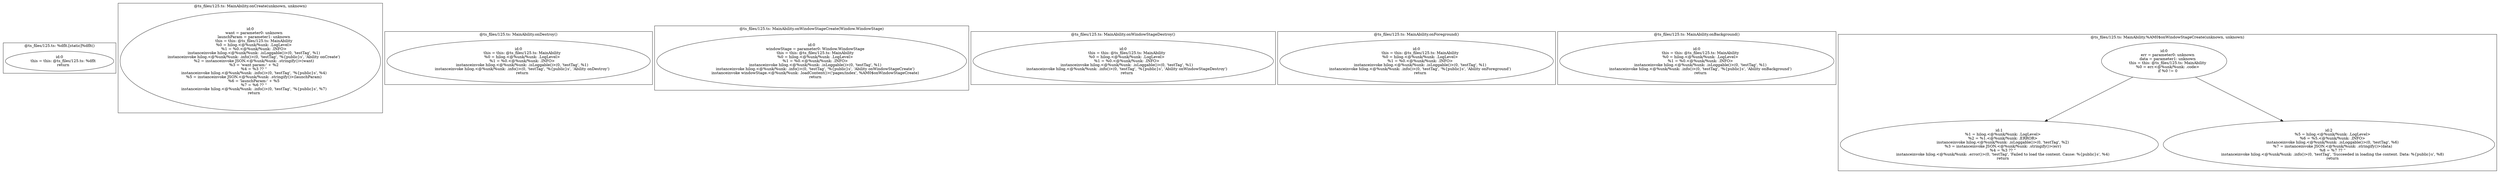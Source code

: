 digraph "125.ts" {
subgraph "cluster_@ts_files/125.ts: %dflt.[static]%dflt()" {
  label="@ts_files/125.ts: %dflt.[static]%dflt()";
  Node33720 [label="id:0
      this = this: @ts_files/125.ts: %dflt
      return"];
}
subgraph "cluster_@ts_files/125.ts: MainAbility.onCreate(unknown, unknown)" {
  label="@ts_files/125.ts: MainAbility.onCreate(unknown, unknown)";
  Node51820 [label="id:0
      want = parameter0: unknown
      launchParam = parameter1: unknown
      this = this: @ts_files/125.ts: MainAbility
      %0 = hilog.<@%unk/%unk: .LogLevel>
      %1 = %0.<@%unk/%unk: .INFO>
      instanceinvoke hilog.<@%unk/%unk: .isLoggable()>(0, 'testTag', %1)
      instanceinvoke hilog.<@%unk/%unk: .info()>(0, 'testTag', '%{public}s', 'Ability onCreate')
      %2 = instanceinvoke JSON.<@%unk/%unk: .stringify()>(want)
      %3 = 'want param:' + %2
      %4 = %3 ?? ''
      instanceinvoke hilog.<@%unk/%unk: .info()>(0, 'testTag', '%{public}s', %4)
      %5 = instanceinvoke JSON.<@%unk/%unk: .stringify()>(launchParam)
      %6 = 'launchParam:' + %5
      %7 = %6 ?? ''
      instanceinvoke hilog.<@%unk/%unk: .info()>(0, 'testTag', '%{public}s', %7)
      return"];
}
subgraph "cluster_@ts_files/125.ts: MainAbility.onDestroy()" {
  label="@ts_files/125.ts: MainAbility.onDestroy()";
  Node36880 [label="id:0
      this = this: @ts_files/125.ts: MainAbility
      %0 = hilog.<@%unk/%unk: .LogLevel>
      %1 = %0.<@%unk/%unk: .INFO>
      instanceinvoke hilog.<@%unk/%unk: .isLoggable()>(0, 'testTag', %1)
      instanceinvoke hilog.<@%unk/%unk: .info()>(0, 'testTag', '%{public}s', 'Ability onDestroy')
      return"];
}
subgraph "cluster_@ts_files/125.ts: MainAbility.onWindowStageCreate(Window.WindowStage)" {
  label="@ts_files/125.ts: MainAbility.onWindowStageCreate(Window.WindowStage)";
  Node64800 [label="id:0
      windowStage = parameter0: Window.WindowStage
      this = this: @ts_files/125.ts: MainAbility
      %0 = hilog.<@%unk/%unk: .LogLevel>
      %1 = %0.<@%unk/%unk: .INFO>
      instanceinvoke hilog.<@%unk/%unk: .isLoggable()>(0, 'testTag', %1)
      instanceinvoke hilog.<@%unk/%unk: .info()>(0, 'testTag', '%{public}s', 'Ability onWindowStageCreate')
      instanceinvoke windowStage.<@%unk/%unk: .loadContent()>('pages/index', %AM0$onWindowStageCreate)
      return"];
}
subgraph "cluster_@ts_files/125.ts: MainAbility.onWindowStageDestroy()" {
  label="@ts_files/125.ts: MainAbility.onWindowStageDestroy()";
  Node48200 [label="id:0
      this = this: @ts_files/125.ts: MainAbility
      %0 = hilog.<@%unk/%unk: .LogLevel>
      %1 = %0.<@%unk/%unk: .INFO>
      instanceinvoke hilog.<@%unk/%unk: .isLoggable()>(0, 'testTag', %1)
      instanceinvoke hilog.<@%unk/%unk: .info()>(0, 'testTag', '%{public}s', 'Ability onWindowStageDestroy')
      return"];
}
subgraph "cluster_@ts_files/125.ts: MainAbility.onForeground()" {
  label="@ts_files/125.ts: MainAbility.onForeground()";
  Node39930 [label="id:0
      this = this: @ts_files/125.ts: MainAbility
      %0 = hilog.<@%unk/%unk: .LogLevel>
      %1 = %0.<@%unk/%unk: .INFO>
      instanceinvoke hilog.<@%unk/%unk: .isLoggable()>(0, 'testTag', %1)
      instanceinvoke hilog.<@%unk/%unk: .info()>(0, 'testTag', '%{public}s', 'Ability onForeground')
      return"];
}
subgraph "cluster_@ts_files/125.ts: MainAbility.onBackground()" {
  label="@ts_files/125.ts: MainAbility.onBackground()";
  Node39660 [label="id:0
      this = this: @ts_files/125.ts: MainAbility
      %0 = hilog.<@%unk/%unk: .LogLevel>
      %1 = %0.<@%unk/%unk: .INFO>
      instanceinvoke hilog.<@%unk/%unk: .isLoggable()>(0, 'testTag', %1)
      instanceinvoke hilog.<@%unk/%unk: .info()>(0, 'testTag', '%{public}s', 'Ability onBackground')
      return"];
}
subgraph "cluster_@ts_files/125.ts: MainAbility.%AM0$onWindowStageCreate(unknown, unknown)" {
  label="@ts_files/125.ts: MainAbility.%AM0$onWindowStageCreate(unknown, unknown)";
  Node65770 [label="id:0
      err = parameter0: unknown
      data = parameter1: unknown
      this = this: @ts_files/125.ts: MainAbility
      %0 = err.<@%unk/%unk: .code>
      if %0 != 0"];
  Node65771 [label="id:1
      %1 = hilog.<@%unk/%unk: .LogLevel>
      %2 = %1.<@%unk/%unk: .ERROR>
      instanceinvoke hilog.<@%unk/%unk: .isLoggable()>(0, 'testTag', %2)
      %3 = instanceinvoke JSON.<@%unk/%unk: .stringify()>(err)
      %4 = %3 ?? ''
      instanceinvoke hilog.<@%unk/%unk: .error()>(0, 'testTag', 'Failed to load the content. Cause: %{public}s', %4)
      return"];
  Node65772 [label="id:2
      %5 = hilog.<@%unk/%unk: .LogLevel>
      %6 = %5.<@%unk/%unk: .INFO>
      instanceinvoke hilog.<@%unk/%unk: .isLoggable()>(0, 'testTag', %6)
      %7 = instanceinvoke JSON.<@%unk/%unk: .stringify()>(data)
      %8 = %7 ?? ''
      instanceinvoke hilog.<@%unk/%unk: .info()>(0, 'testTag', 'Succeeded in loading the content. Data: %{public}s', %8)
      return"];
  Node65770 -> Node65771;
  Node65770 -> Node65772;
}
}
